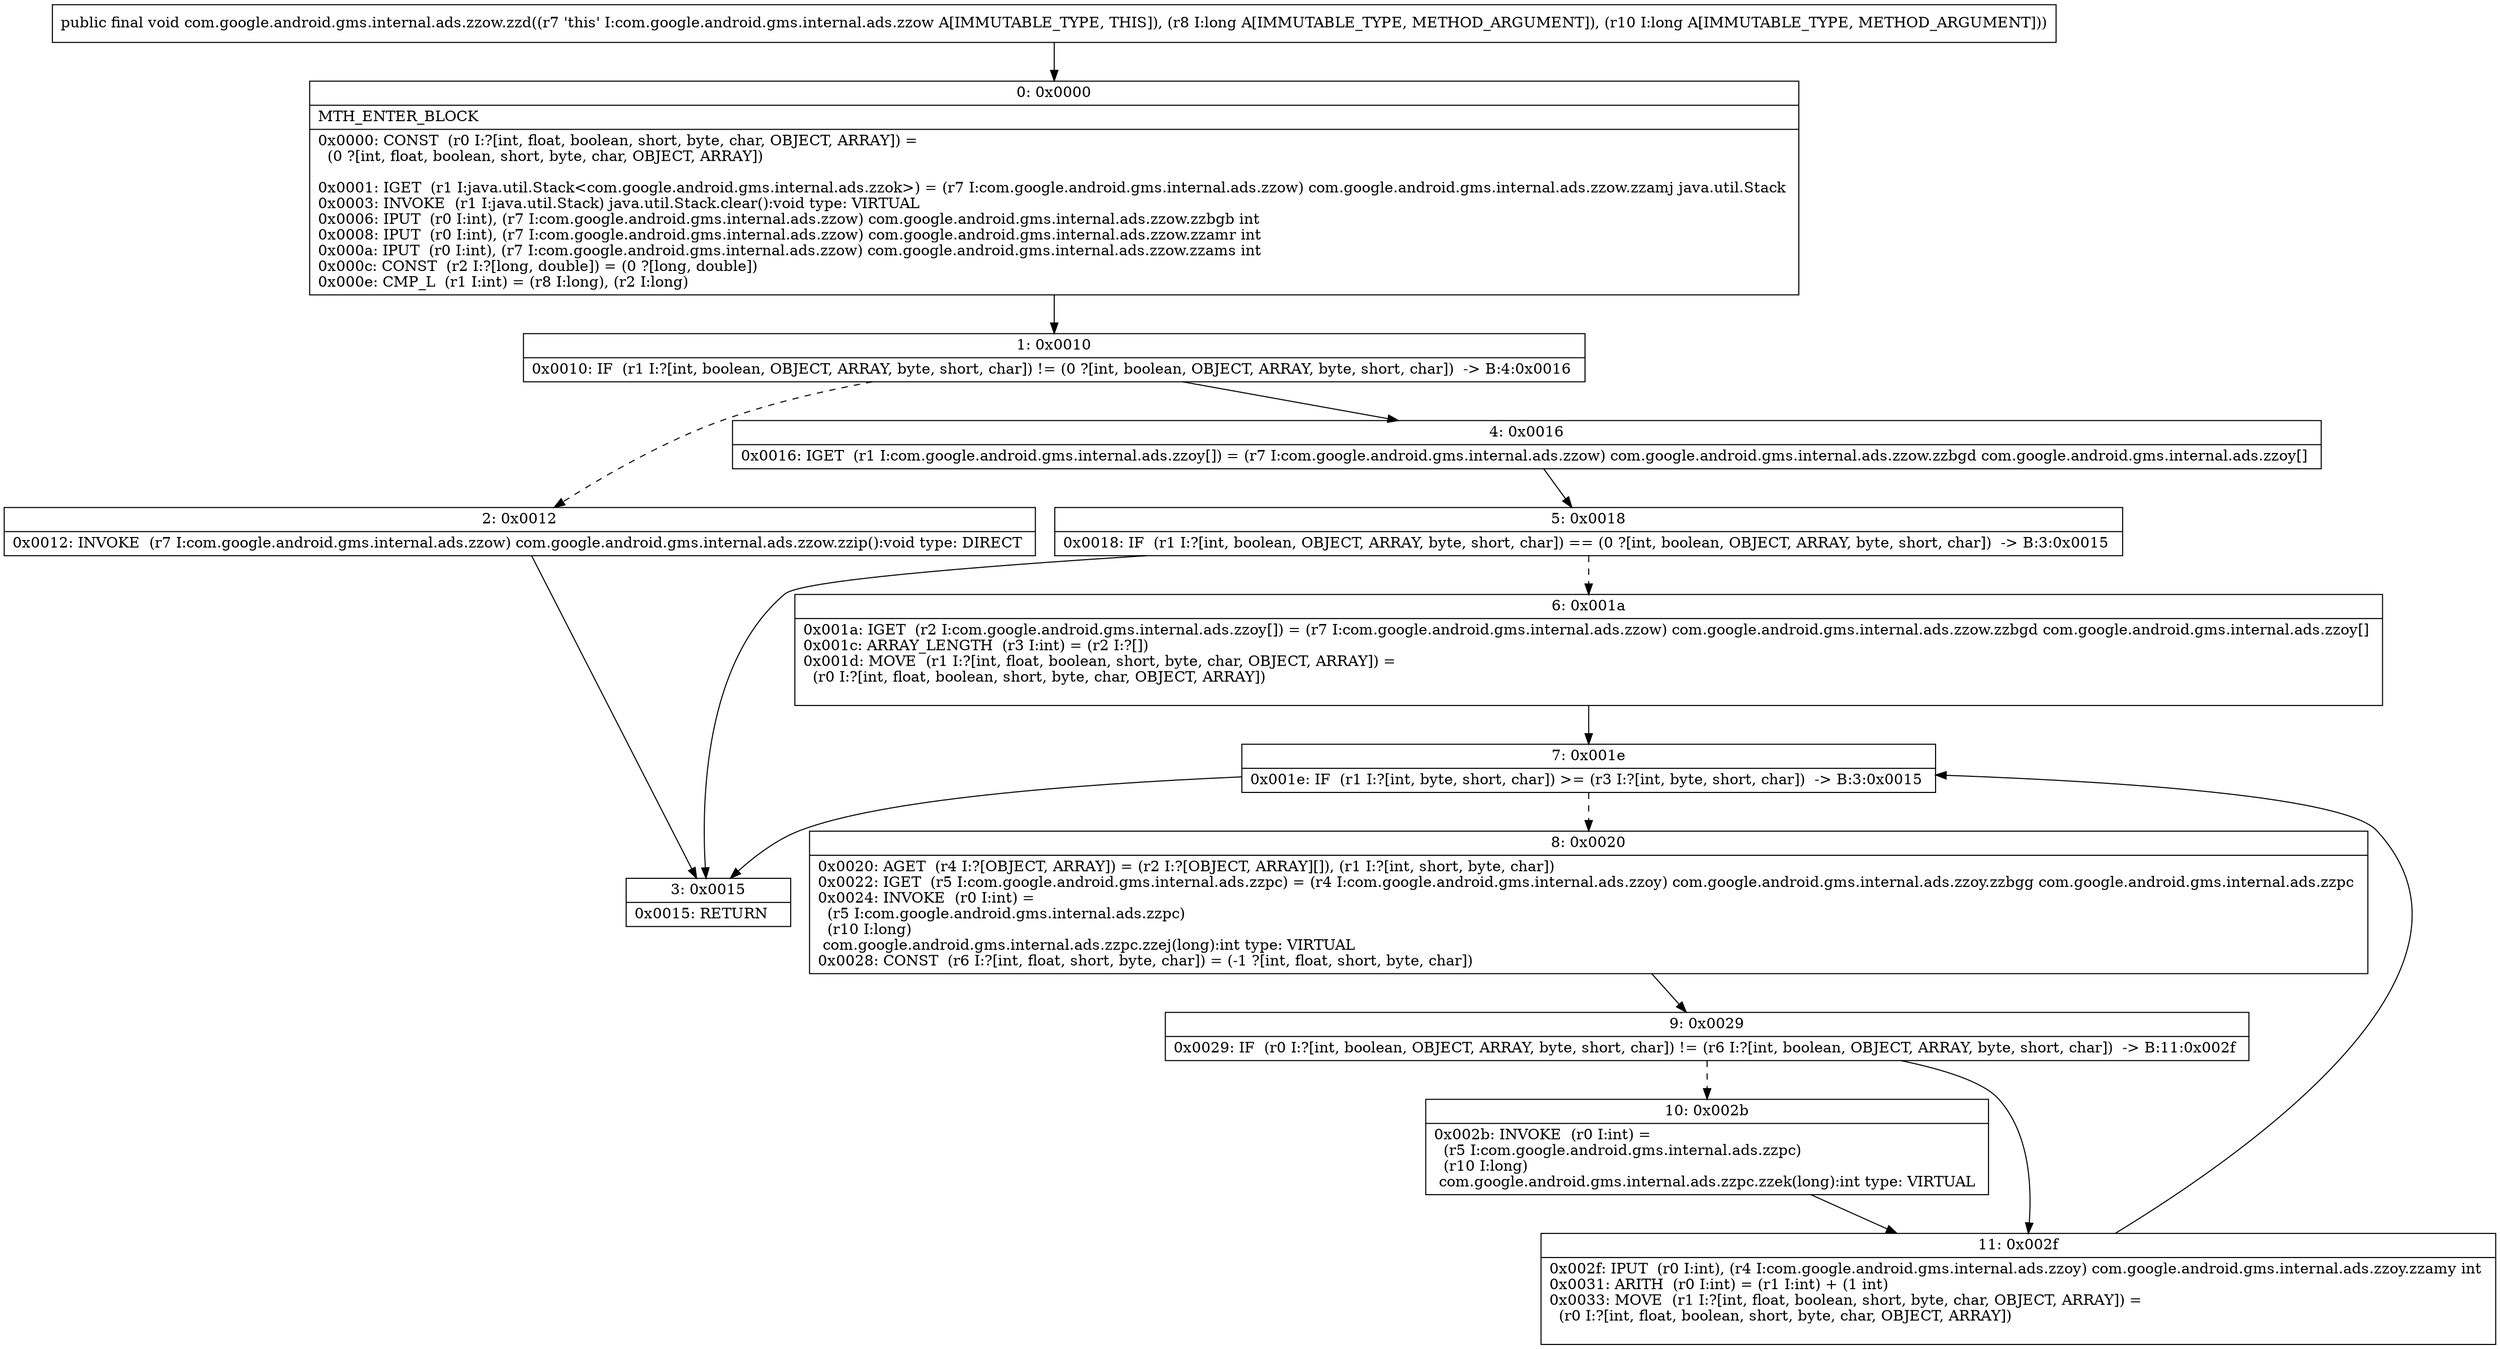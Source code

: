 digraph "CFG forcom.google.android.gms.internal.ads.zzow.zzd(JJ)V" {
Node_0 [shape=record,label="{0\:\ 0x0000|MTH_ENTER_BLOCK\l|0x0000: CONST  (r0 I:?[int, float, boolean, short, byte, char, OBJECT, ARRAY]) = \l  (0 ?[int, float, boolean, short, byte, char, OBJECT, ARRAY])\l \l0x0001: IGET  (r1 I:java.util.Stack\<com.google.android.gms.internal.ads.zzok\>) = (r7 I:com.google.android.gms.internal.ads.zzow) com.google.android.gms.internal.ads.zzow.zzamj java.util.Stack \l0x0003: INVOKE  (r1 I:java.util.Stack) java.util.Stack.clear():void type: VIRTUAL \l0x0006: IPUT  (r0 I:int), (r7 I:com.google.android.gms.internal.ads.zzow) com.google.android.gms.internal.ads.zzow.zzbgb int \l0x0008: IPUT  (r0 I:int), (r7 I:com.google.android.gms.internal.ads.zzow) com.google.android.gms.internal.ads.zzow.zzamr int \l0x000a: IPUT  (r0 I:int), (r7 I:com.google.android.gms.internal.ads.zzow) com.google.android.gms.internal.ads.zzow.zzams int \l0x000c: CONST  (r2 I:?[long, double]) = (0 ?[long, double]) \l0x000e: CMP_L  (r1 I:int) = (r8 I:long), (r2 I:long) \l}"];
Node_1 [shape=record,label="{1\:\ 0x0010|0x0010: IF  (r1 I:?[int, boolean, OBJECT, ARRAY, byte, short, char]) != (0 ?[int, boolean, OBJECT, ARRAY, byte, short, char])  \-\> B:4:0x0016 \l}"];
Node_2 [shape=record,label="{2\:\ 0x0012|0x0012: INVOKE  (r7 I:com.google.android.gms.internal.ads.zzow) com.google.android.gms.internal.ads.zzow.zzip():void type: DIRECT \l}"];
Node_3 [shape=record,label="{3\:\ 0x0015|0x0015: RETURN   \l}"];
Node_4 [shape=record,label="{4\:\ 0x0016|0x0016: IGET  (r1 I:com.google.android.gms.internal.ads.zzoy[]) = (r7 I:com.google.android.gms.internal.ads.zzow) com.google.android.gms.internal.ads.zzow.zzbgd com.google.android.gms.internal.ads.zzoy[] \l}"];
Node_5 [shape=record,label="{5\:\ 0x0018|0x0018: IF  (r1 I:?[int, boolean, OBJECT, ARRAY, byte, short, char]) == (0 ?[int, boolean, OBJECT, ARRAY, byte, short, char])  \-\> B:3:0x0015 \l}"];
Node_6 [shape=record,label="{6\:\ 0x001a|0x001a: IGET  (r2 I:com.google.android.gms.internal.ads.zzoy[]) = (r7 I:com.google.android.gms.internal.ads.zzow) com.google.android.gms.internal.ads.zzow.zzbgd com.google.android.gms.internal.ads.zzoy[] \l0x001c: ARRAY_LENGTH  (r3 I:int) = (r2 I:?[]) \l0x001d: MOVE  (r1 I:?[int, float, boolean, short, byte, char, OBJECT, ARRAY]) = \l  (r0 I:?[int, float, boolean, short, byte, char, OBJECT, ARRAY])\l \l}"];
Node_7 [shape=record,label="{7\:\ 0x001e|0x001e: IF  (r1 I:?[int, byte, short, char]) \>= (r3 I:?[int, byte, short, char])  \-\> B:3:0x0015 \l}"];
Node_8 [shape=record,label="{8\:\ 0x0020|0x0020: AGET  (r4 I:?[OBJECT, ARRAY]) = (r2 I:?[OBJECT, ARRAY][]), (r1 I:?[int, short, byte, char]) \l0x0022: IGET  (r5 I:com.google.android.gms.internal.ads.zzpc) = (r4 I:com.google.android.gms.internal.ads.zzoy) com.google.android.gms.internal.ads.zzoy.zzbgg com.google.android.gms.internal.ads.zzpc \l0x0024: INVOKE  (r0 I:int) = \l  (r5 I:com.google.android.gms.internal.ads.zzpc)\l  (r10 I:long)\l com.google.android.gms.internal.ads.zzpc.zzej(long):int type: VIRTUAL \l0x0028: CONST  (r6 I:?[int, float, short, byte, char]) = (\-1 ?[int, float, short, byte, char]) \l}"];
Node_9 [shape=record,label="{9\:\ 0x0029|0x0029: IF  (r0 I:?[int, boolean, OBJECT, ARRAY, byte, short, char]) != (r6 I:?[int, boolean, OBJECT, ARRAY, byte, short, char])  \-\> B:11:0x002f \l}"];
Node_10 [shape=record,label="{10\:\ 0x002b|0x002b: INVOKE  (r0 I:int) = \l  (r5 I:com.google.android.gms.internal.ads.zzpc)\l  (r10 I:long)\l com.google.android.gms.internal.ads.zzpc.zzek(long):int type: VIRTUAL \l}"];
Node_11 [shape=record,label="{11\:\ 0x002f|0x002f: IPUT  (r0 I:int), (r4 I:com.google.android.gms.internal.ads.zzoy) com.google.android.gms.internal.ads.zzoy.zzamy int \l0x0031: ARITH  (r0 I:int) = (r1 I:int) + (1 int) \l0x0033: MOVE  (r1 I:?[int, float, boolean, short, byte, char, OBJECT, ARRAY]) = \l  (r0 I:?[int, float, boolean, short, byte, char, OBJECT, ARRAY])\l \l}"];
MethodNode[shape=record,label="{public final void com.google.android.gms.internal.ads.zzow.zzd((r7 'this' I:com.google.android.gms.internal.ads.zzow A[IMMUTABLE_TYPE, THIS]), (r8 I:long A[IMMUTABLE_TYPE, METHOD_ARGUMENT]), (r10 I:long A[IMMUTABLE_TYPE, METHOD_ARGUMENT])) }"];
MethodNode -> Node_0;
Node_0 -> Node_1;
Node_1 -> Node_2[style=dashed];
Node_1 -> Node_4;
Node_2 -> Node_3;
Node_4 -> Node_5;
Node_5 -> Node_3;
Node_5 -> Node_6[style=dashed];
Node_6 -> Node_7;
Node_7 -> Node_3;
Node_7 -> Node_8[style=dashed];
Node_8 -> Node_9;
Node_9 -> Node_10[style=dashed];
Node_9 -> Node_11;
Node_10 -> Node_11;
Node_11 -> Node_7;
}

